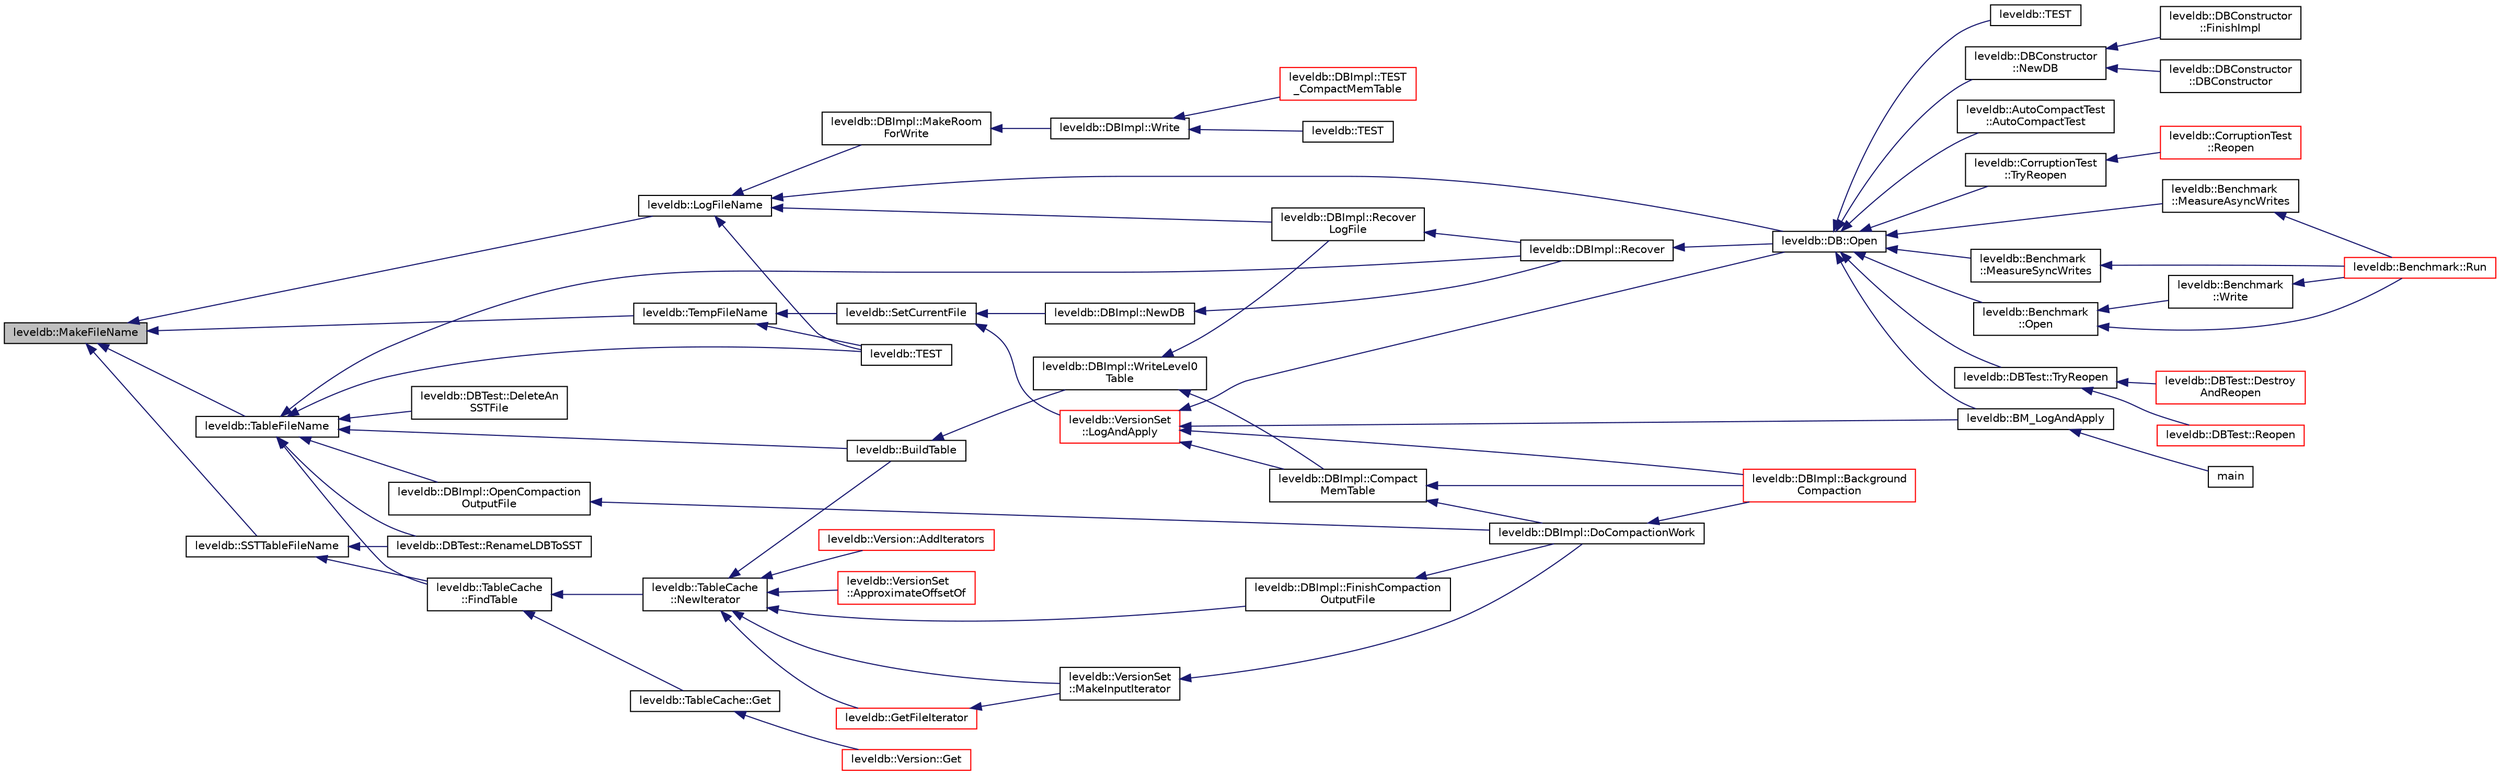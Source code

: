 digraph "leveldb::MakeFileName"
{
  edge [fontname="Helvetica",fontsize="10",labelfontname="Helvetica",labelfontsize="10"];
  node [fontname="Helvetica",fontsize="10",shape=record];
  rankdir="LR";
  Node1 [label="leveldb::MakeFileName",height=0.2,width=0.4,color="black", fillcolor="grey75", style="filled" fontcolor="black"];
  Node1 -> Node2 [dir="back",color="midnightblue",fontsize="10",style="solid"];
  Node2 [label="leveldb::LogFileName",height=0.2,width=0.4,color="black", fillcolor="white", style="filled",URL="$namespaceleveldb.html#ae5aadcd574cc5186e7821177d44f4c6c"];
  Node2 -> Node3 [dir="back",color="midnightblue",fontsize="10",style="solid"];
  Node3 [label="leveldb::DBImpl::Recover\lLogFile",height=0.2,width=0.4,color="black", fillcolor="white", style="filled",URL="$classleveldb_1_1_d_b_impl.html#ac9e2ce8c5013d78ba19e8417f94fdad8"];
  Node3 -> Node4 [dir="back",color="midnightblue",fontsize="10",style="solid"];
  Node4 [label="leveldb::DBImpl::Recover",height=0.2,width=0.4,color="black", fillcolor="white", style="filled",URL="$classleveldb_1_1_d_b_impl.html#aa9a573026c03e8485471f583316943b0"];
  Node4 -> Node5 [dir="back",color="midnightblue",fontsize="10",style="solid"];
  Node5 [label="leveldb::DB::Open",height=0.2,width=0.4,color="black", fillcolor="white", style="filled",URL="$classleveldb_1_1_d_b.html#ac1da2b48e911287d86f3a3bfa0f851fe"];
  Node5 -> Node6 [dir="back",color="midnightblue",fontsize="10",style="solid"];
  Node6 [label="leveldb::AutoCompactTest\l::AutoCompactTest",height=0.2,width=0.4,color="black", fillcolor="white", style="filled",URL="$classleveldb_1_1_auto_compact_test.html#a31fe0ded855f188fac1650c70849760c"];
  Node5 -> Node7 [dir="back",color="midnightblue",fontsize="10",style="solid"];
  Node7 [label="leveldb::CorruptionTest\l::TryReopen",height=0.2,width=0.4,color="black", fillcolor="white", style="filled",URL="$classleveldb_1_1_corruption_test.html#aaba7c05f06400ef45d1af5cb95f66a57"];
  Node7 -> Node8 [dir="back",color="midnightblue",fontsize="10",style="solid"];
  Node8 [label="leveldb::CorruptionTest\l::Reopen",height=0.2,width=0.4,color="red", fillcolor="white", style="filled",URL="$classleveldb_1_1_corruption_test.html#aa2051faee6b6542d35ebdcf99918a713"];
  Node5 -> Node9 [dir="back",color="midnightblue",fontsize="10",style="solid"];
  Node9 [label="leveldb::Benchmark\l::Open",height=0.2,width=0.4,color="black", fillcolor="white", style="filled",URL="$classleveldb_1_1_benchmark.html#a89a3b0da75e6cd2ffb879358e5dd82a6"];
  Node9 -> Node10 [dir="back",color="midnightblue",fontsize="10",style="solid"];
  Node10 [label="leveldb::Benchmark::Run",height=0.2,width=0.4,color="red", fillcolor="white", style="filled",URL="$classleveldb_1_1_benchmark.html#a2f262afa0c7d10fcf531fe9657fba490"];
  Node9 -> Node11 [dir="back",color="midnightblue",fontsize="10",style="solid"];
  Node11 [label="leveldb::Benchmark\l::Write",height=0.2,width=0.4,color="black", fillcolor="white", style="filled",URL="$classleveldb_1_1_benchmark.html#a86876b2882d9015610330e69acfdff0d"];
  Node11 -> Node10 [dir="back",color="midnightblue",fontsize="10",style="solid"];
  Node5 -> Node12 [dir="back",color="midnightblue",fontsize="10",style="solid"];
  Node12 [label="leveldb::Benchmark\l::MeasureAsyncWrites",height=0.2,width=0.4,color="black", fillcolor="white", style="filled",URL="$classleveldb_1_1_benchmark.html#a93f93835e288185005d25cf08037bed9"];
  Node12 -> Node10 [dir="back",color="midnightblue",fontsize="10",style="solid"];
  Node5 -> Node13 [dir="back",color="midnightblue",fontsize="10",style="solid"];
  Node13 [label="leveldb::Benchmark\l::MeasureSyncWrites",height=0.2,width=0.4,color="black", fillcolor="white", style="filled",URL="$classleveldb_1_1_benchmark.html#ac7b13fb940cff41f5acc5dc99d93d36c"];
  Node13 -> Node10 [dir="back",color="midnightblue",fontsize="10",style="solid"];
  Node5 -> Node14 [dir="back",color="midnightblue",fontsize="10",style="solid"];
  Node14 [label="leveldb::DBTest::TryReopen",height=0.2,width=0.4,color="black", fillcolor="white", style="filled",URL="$classleveldb_1_1_d_b_test.html#aee588b2d13db6be2a651a8fabeac5c79"];
  Node14 -> Node15 [dir="back",color="midnightblue",fontsize="10",style="solid"];
  Node15 [label="leveldb::DBTest::Reopen",height=0.2,width=0.4,color="red", fillcolor="white", style="filled",URL="$classleveldb_1_1_d_b_test.html#a38170a082cbc71fb446408ff5634c797"];
  Node14 -> Node16 [dir="back",color="midnightblue",fontsize="10",style="solid"];
  Node16 [label="leveldb::DBTest::Destroy\lAndReopen",height=0.2,width=0.4,color="red", fillcolor="white", style="filled",URL="$classleveldb_1_1_d_b_test.html#ab798a43e7feab6dddc8fa1eb7a5f61f6"];
  Node5 -> Node17 [dir="back",color="midnightblue",fontsize="10",style="solid"];
  Node17 [label="leveldb::TEST",height=0.2,width=0.4,color="black", fillcolor="white", style="filled",URL="$namespaceleveldb.html#a88d6fdcb16ed4edc65da40f383e6f23b"];
  Node5 -> Node18 [dir="back",color="midnightblue",fontsize="10",style="solid"];
  Node18 [label="leveldb::BM_LogAndApply",height=0.2,width=0.4,color="black", fillcolor="white", style="filled",URL="$namespaceleveldb.html#af9cf6ec167c9b6f25fd050ab6fb67a90"];
  Node18 -> Node19 [dir="back",color="midnightblue",fontsize="10",style="solid"];
  Node19 [label="main",height=0.2,width=0.4,color="black", fillcolor="white", style="filled",URL="$db__test_8cc.html#a3c04138a5bfe5d72780bb7e82a18e627"];
  Node5 -> Node20 [dir="back",color="midnightblue",fontsize="10",style="solid"];
  Node20 [label="leveldb::DBConstructor\l::NewDB",height=0.2,width=0.4,color="black", fillcolor="white", style="filled",URL="$classleveldb_1_1_d_b_constructor.html#ac48bfe871db8558b57427843465e6c65"];
  Node20 -> Node21 [dir="back",color="midnightblue",fontsize="10",style="solid"];
  Node21 [label="leveldb::DBConstructor\l::DBConstructor",height=0.2,width=0.4,color="black", fillcolor="white", style="filled",URL="$classleveldb_1_1_d_b_constructor.html#ae27ecdd7732629b08c25a63f82dfd4a9"];
  Node20 -> Node22 [dir="back",color="midnightblue",fontsize="10",style="solid"];
  Node22 [label="leveldb::DBConstructor\l::FinishImpl",height=0.2,width=0.4,color="black", fillcolor="white", style="filled",URL="$classleveldb_1_1_d_b_constructor.html#a554d8e348d9135ff72a43a03c647c261"];
  Node2 -> Node23 [dir="back",color="midnightblue",fontsize="10",style="solid"];
  Node23 [label="leveldb::DBImpl::MakeRoom\lForWrite",height=0.2,width=0.4,color="black", fillcolor="white", style="filled",URL="$classleveldb_1_1_d_b_impl.html#a9439d7de053315f2f2b59c6382db6f9b"];
  Node23 -> Node24 [dir="back",color="midnightblue",fontsize="10",style="solid"];
  Node24 [label="leveldb::DBImpl::Write",height=0.2,width=0.4,color="black", fillcolor="white", style="filled",URL="$classleveldb_1_1_d_b_impl.html#ac0d0b472717099d6a02ad9dace4e8ef4"];
  Node24 -> Node25 [dir="back",color="midnightblue",fontsize="10",style="solid"];
  Node25 [label="leveldb::TEST",height=0.2,width=0.4,color="black", fillcolor="white", style="filled",URL="$namespaceleveldb.html#a25dbda5a48ec782778d331e4ccb81b6b"];
  Node24 -> Node26 [dir="back",color="midnightblue",fontsize="10",style="solid"];
  Node26 [label="leveldb::DBImpl::TEST\l_CompactMemTable",height=0.2,width=0.4,color="red", fillcolor="white", style="filled",URL="$classleveldb_1_1_d_b_impl.html#a8642703fd1398cd8e3f5f24ee0b9da23"];
  Node2 -> Node5 [dir="back",color="midnightblue",fontsize="10",style="solid"];
  Node2 -> Node27 [dir="back",color="midnightblue",fontsize="10",style="solid"];
  Node27 [label="leveldb::TEST",height=0.2,width=0.4,color="black", fillcolor="white", style="filled",URL="$namespaceleveldb.html#ac77b62bf86349926d23431e4c1c9034a"];
  Node1 -> Node28 [dir="back",color="midnightblue",fontsize="10",style="solid"];
  Node28 [label="leveldb::TableFileName",height=0.2,width=0.4,color="black", fillcolor="white", style="filled",URL="$namespaceleveldb.html#ac9107e52d0ead114d749dc4b06dfd3ec"];
  Node28 -> Node29 [dir="back",color="midnightblue",fontsize="10",style="solid"];
  Node29 [label="leveldb::BuildTable",height=0.2,width=0.4,color="black", fillcolor="white", style="filled",URL="$namespaceleveldb.html#a10e102da98819e1a1f9b254241482e65"];
  Node29 -> Node30 [dir="back",color="midnightblue",fontsize="10",style="solid"];
  Node30 [label="leveldb::DBImpl::WriteLevel0\lTable",height=0.2,width=0.4,color="black", fillcolor="white", style="filled",URL="$classleveldb_1_1_d_b_impl.html#a6b1b87947df08e63ea9389722f943943"];
  Node30 -> Node3 [dir="back",color="midnightblue",fontsize="10",style="solid"];
  Node30 -> Node31 [dir="back",color="midnightblue",fontsize="10",style="solid"];
  Node31 [label="leveldb::DBImpl::Compact\lMemTable",height=0.2,width=0.4,color="black", fillcolor="white", style="filled",URL="$classleveldb_1_1_d_b_impl.html#affe08e583b60dc854760d60f63db9364"];
  Node31 -> Node32 [dir="back",color="midnightblue",fontsize="10",style="solid"];
  Node32 [label="leveldb::DBImpl::Background\lCompaction",height=0.2,width=0.4,color="red", fillcolor="white", style="filled",URL="$classleveldb_1_1_d_b_impl.html#af8d8c2abc99da12f82a594b6a7d43e35"];
  Node31 -> Node33 [dir="back",color="midnightblue",fontsize="10",style="solid"];
  Node33 [label="leveldb::DBImpl::DoCompactionWork",height=0.2,width=0.4,color="black", fillcolor="white", style="filled",URL="$classleveldb_1_1_d_b_impl.html#a75d505d0959b9efda825cf07b078d0c6"];
  Node33 -> Node32 [dir="back",color="midnightblue",fontsize="10",style="solid"];
  Node28 -> Node4 [dir="back",color="midnightblue",fontsize="10",style="solid"];
  Node28 -> Node34 [dir="back",color="midnightblue",fontsize="10",style="solid"];
  Node34 [label="leveldb::DBImpl::OpenCompaction\lOutputFile",height=0.2,width=0.4,color="black", fillcolor="white", style="filled",URL="$classleveldb_1_1_d_b_impl.html#ab82e1959ceac4c9f2057a590c7b3a230"];
  Node34 -> Node33 [dir="back",color="midnightblue",fontsize="10",style="solid"];
  Node28 -> Node35 [dir="back",color="midnightblue",fontsize="10",style="solid"];
  Node35 [label="leveldb::DBTest::DeleteAn\lSSTFile",height=0.2,width=0.4,color="black", fillcolor="white", style="filled",URL="$classleveldb_1_1_d_b_test.html#abcb2ebeb0733670d7634079c587426d2"];
  Node28 -> Node36 [dir="back",color="midnightblue",fontsize="10",style="solid"];
  Node36 [label="leveldb::DBTest::RenameLDBToSST",height=0.2,width=0.4,color="black", fillcolor="white", style="filled",URL="$classleveldb_1_1_d_b_test.html#a104ae4b9292787d0cfc9a9fb93cc5fa8"];
  Node28 -> Node27 [dir="back",color="midnightblue",fontsize="10",style="solid"];
  Node28 -> Node37 [dir="back",color="midnightblue",fontsize="10",style="solid"];
  Node37 [label="leveldb::TableCache\l::FindTable",height=0.2,width=0.4,color="black", fillcolor="white", style="filled",URL="$classleveldb_1_1_table_cache.html#a7bdef9bd0719fb33021e5a638b979309"];
  Node37 -> Node38 [dir="back",color="midnightblue",fontsize="10",style="solid"];
  Node38 [label="leveldb::TableCache\l::NewIterator",height=0.2,width=0.4,color="black", fillcolor="white", style="filled",URL="$classleveldb_1_1_table_cache.html#afe8c83b1cbbf3bfc06c66a69611aa250"];
  Node38 -> Node29 [dir="back",color="midnightblue",fontsize="10",style="solid"];
  Node38 -> Node39 [dir="back",color="midnightblue",fontsize="10",style="solid"];
  Node39 [label="leveldb::DBImpl::FinishCompaction\lOutputFile",height=0.2,width=0.4,color="black", fillcolor="white", style="filled",URL="$classleveldb_1_1_d_b_impl.html#af4f178de1d55d5cf05b9a5cd17d07160"];
  Node39 -> Node33 [dir="back",color="midnightblue",fontsize="10",style="solid"];
  Node38 -> Node40 [dir="back",color="midnightblue",fontsize="10",style="solid"];
  Node40 [label="leveldb::GetFileIterator",height=0.2,width=0.4,color="red", fillcolor="white", style="filled",URL="$namespaceleveldb.html#a90825bb2cdcea64469b179f6d9c5de00"];
  Node40 -> Node41 [dir="back",color="midnightblue",fontsize="10",style="solid"];
  Node41 [label="leveldb::VersionSet\l::MakeInputIterator",height=0.2,width=0.4,color="black", fillcolor="white", style="filled",URL="$classleveldb_1_1_version_set.html#a181194e96a88e69a60c1fda9cf3c4651"];
  Node41 -> Node33 [dir="back",color="midnightblue",fontsize="10",style="solid"];
  Node38 -> Node42 [dir="back",color="midnightblue",fontsize="10",style="solid"];
  Node42 [label="leveldb::Version::AddIterators",height=0.2,width=0.4,color="red", fillcolor="white", style="filled",URL="$classleveldb_1_1_version.html#a035a0fa5bfe7ab84a711b1138b0b9a3d"];
  Node38 -> Node43 [dir="back",color="midnightblue",fontsize="10",style="solid"];
  Node43 [label="leveldb::VersionSet\l::ApproximateOffsetOf",height=0.2,width=0.4,color="red", fillcolor="white", style="filled",URL="$classleveldb_1_1_version_set.html#ada7f3ed63b1c48adb6e5b38348b300e1"];
  Node38 -> Node41 [dir="back",color="midnightblue",fontsize="10",style="solid"];
  Node37 -> Node44 [dir="back",color="midnightblue",fontsize="10",style="solid"];
  Node44 [label="leveldb::TableCache::Get",height=0.2,width=0.4,color="black", fillcolor="white", style="filled",URL="$classleveldb_1_1_table_cache.html#af43ba38b52742e9f5589321747535444"];
  Node44 -> Node45 [dir="back",color="midnightblue",fontsize="10",style="solid"];
  Node45 [label="leveldb::Version::Get",height=0.2,width=0.4,color="red", fillcolor="white", style="filled",URL="$classleveldb_1_1_version.html#a42c439d4a2a767fe281c7a75d4255038"];
  Node1 -> Node46 [dir="back",color="midnightblue",fontsize="10",style="solid"];
  Node46 [label="leveldb::SSTTableFileName",height=0.2,width=0.4,color="black", fillcolor="white", style="filled",URL="$namespaceleveldb.html#aa3f12c506ffc9bf556b6cc2185313c1a"];
  Node46 -> Node36 [dir="back",color="midnightblue",fontsize="10",style="solid"];
  Node46 -> Node37 [dir="back",color="midnightblue",fontsize="10",style="solid"];
  Node1 -> Node47 [dir="back",color="midnightblue",fontsize="10",style="solid"];
  Node47 [label="leveldb::TempFileName",height=0.2,width=0.4,color="black", fillcolor="white", style="filled",URL="$namespaceleveldb.html#a0563c700d6ff17e88f429464c1442da1"];
  Node47 -> Node48 [dir="back",color="midnightblue",fontsize="10",style="solid"];
  Node48 [label="leveldb::SetCurrentFile",height=0.2,width=0.4,color="black", fillcolor="white", style="filled",URL="$namespaceleveldb.html#a73133aa2e18928553d14913491b094e7"];
  Node48 -> Node49 [dir="back",color="midnightblue",fontsize="10",style="solid"];
  Node49 [label="leveldb::DBImpl::NewDB",height=0.2,width=0.4,color="black", fillcolor="white", style="filled",URL="$classleveldb_1_1_d_b_impl.html#acfd8ee23923b6a2afb3016831d751b9b"];
  Node49 -> Node4 [dir="back",color="midnightblue",fontsize="10",style="solid"];
  Node48 -> Node50 [dir="back",color="midnightblue",fontsize="10",style="solid"];
  Node50 [label="leveldb::VersionSet\l::LogAndApply",height=0.2,width=0.4,color="red", fillcolor="white", style="filled",URL="$classleveldb_1_1_version_set.html#ac1d014901be7095ace1aaec0cf391fb6"];
  Node50 -> Node31 [dir="back",color="midnightblue",fontsize="10",style="solid"];
  Node50 -> Node32 [dir="back",color="midnightblue",fontsize="10",style="solid"];
  Node50 -> Node5 [dir="back",color="midnightblue",fontsize="10",style="solid"];
  Node50 -> Node18 [dir="back",color="midnightblue",fontsize="10",style="solid"];
  Node47 -> Node27 [dir="back",color="midnightblue",fontsize="10",style="solid"];
}
